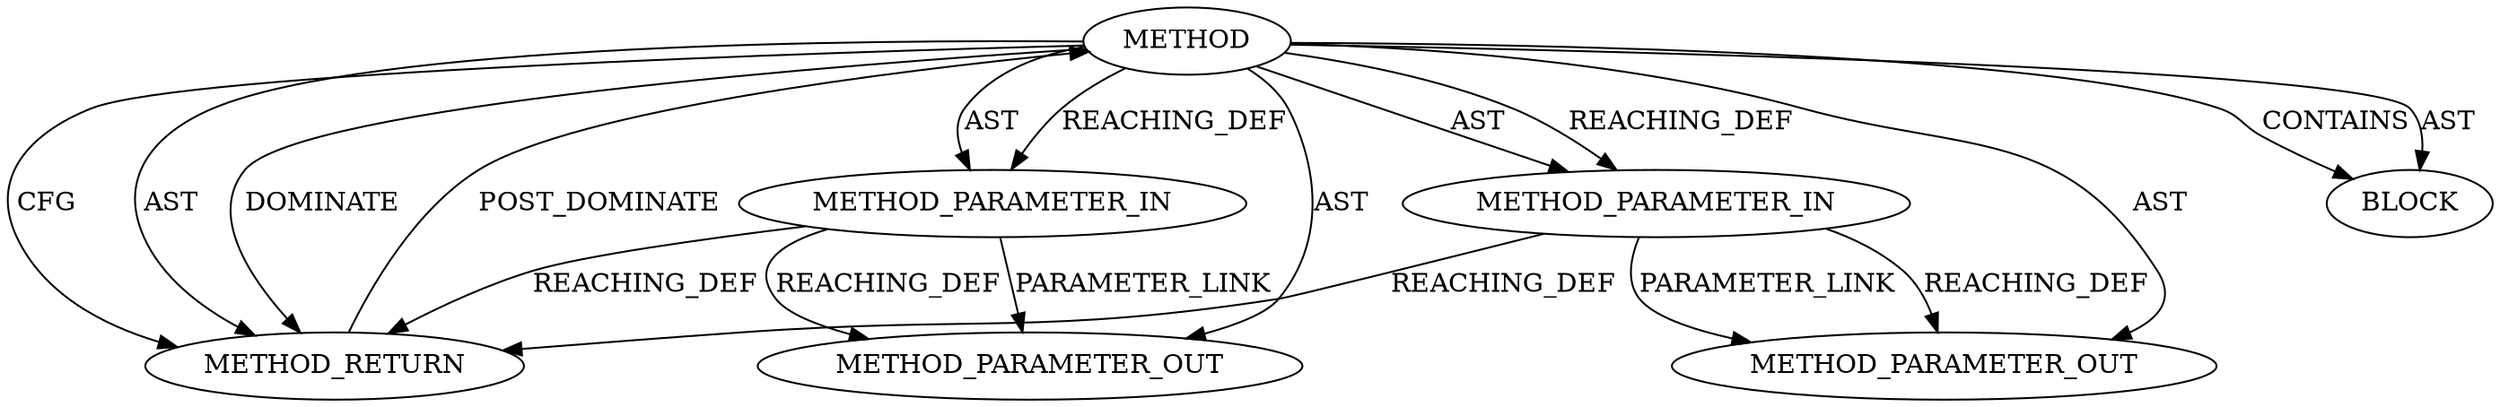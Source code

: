 digraph {
  25343 [label=METHOD AST_PARENT_TYPE="NAMESPACE_BLOCK" AST_PARENT_FULL_NAME="<global>" ORDER=0 CODE="<empty>" FULL_NAME="EVP_PKEY_CTX_new" IS_EXTERNAL=true FILENAME="<empty>" SIGNATURE="" NAME="EVP_PKEY_CTX_new"]
  25344 [label=METHOD_PARAMETER_IN ORDER=1 CODE="p1" IS_VARIADIC=false TYPE_FULL_NAME="ANY" EVALUATION_STRATEGY="BY_VALUE" INDEX=1 NAME="p1"]
  25346 [label=BLOCK ORDER=1 ARGUMENT_INDEX=1 CODE="<empty>" TYPE_FULL_NAME="ANY"]
  27150 [label=METHOD_PARAMETER_OUT ORDER=2 CODE="p2" IS_VARIADIC=false TYPE_FULL_NAME="ANY" EVALUATION_STRATEGY="BY_VALUE" INDEX=2 NAME="p2"]
  25345 [label=METHOD_PARAMETER_IN ORDER=2 CODE="p2" IS_VARIADIC=false TYPE_FULL_NAME="ANY" EVALUATION_STRATEGY="BY_VALUE" INDEX=2 NAME="p2"]
  25347 [label=METHOD_RETURN ORDER=2 CODE="RET" TYPE_FULL_NAME="ANY" EVALUATION_STRATEGY="BY_VALUE"]
  27149 [label=METHOD_PARAMETER_OUT ORDER=1 CODE="p1" IS_VARIADIC=false TYPE_FULL_NAME="ANY" EVALUATION_STRATEGY="BY_VALUE" INDEX=1 NAME="p1"]
  25344 -> 25347 [label=REACHING_DEF VARIABLE="p1"]
  25343 -> 25346 [label=CONTAINS ]
  25344 -> 27149 [label=PARAMETER_LINK ]
  25343 -> 27149 [label=AST ]
  25343 -> 25344 [label=AST ]
  25345 -> 27150 [label=REACHING_DEF VARIABLE="p2"]
  25343 -> 25346 [label=AST ]
  25344 -> 27149 [label=REACHING_DEF VARIABLE="p1"]
  25343 -> 25347 [label=CFG ]
  25343 -> 25344 [label=REACHING_DEF VARIABLE=""]
  25343 -> 27150 [label=AST ]
  25343 -> 25345 [label=AST ]
  25343 -> 25345 [label=REACHING_DEF VARIABLE=""]
  25345 -> 27150 [label=PARAMETER_LINK ]
  25347 -> 25343 [label=POST_DOMINATE ]
  25343 -> 25347 [label=AST ]
  25343 -> 25347 [label=DOMINATE ]
  25345 -> 25347 [label=REACHING_DEF VARIABLE="p2"]
}
